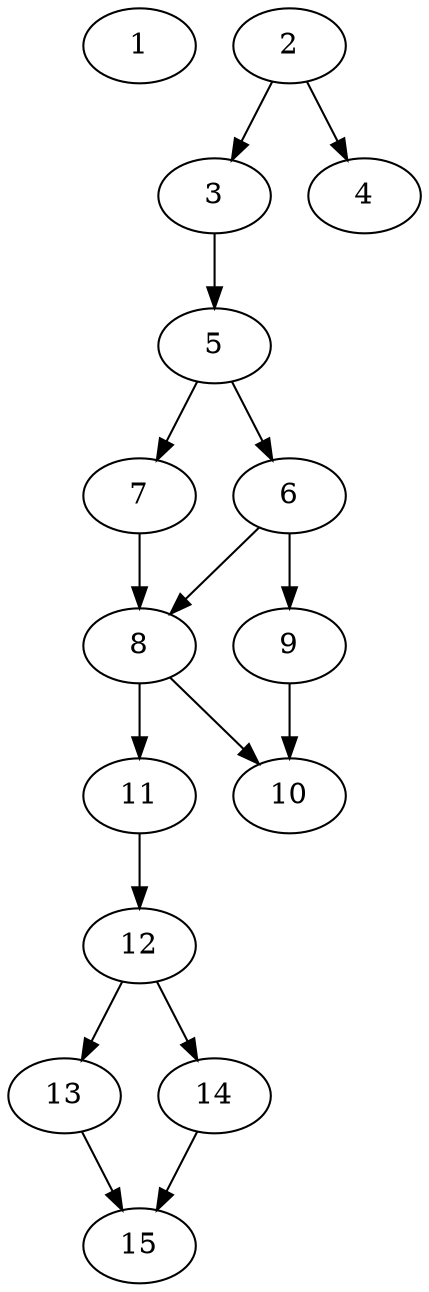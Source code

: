 // DAG automatically generated by daggen at Thu Oct  3 13:59:26 2019
// ./daggen --dot -n 15 --ccr 0.4 --fat 0.3 --regular 0.7 --density 0.6 --mindata 5242880 --maxdata 52428800 
digraph G {
  1 [size="112806400", alpha="0.07", expect_size="45122560"] 
  2 [size="84587520", alpha="0.04", expect_size="33835008"] 
  2 -> 3 [size ="33835008"]
  2 -> 4 [size ="33835008"]
  3 [size="127695360", alpha="0.12", expect_size="51078144"] 
  3 -> 5 [size ="51078144"]
  4 [size="29022720", alpha="0.10", expect_size="11609088"] 
  5 [size="59368960", alpha="0.04", expect_size="23747584"] 
  5 -> 6 [size ="23747584"]
  5 -> 7 [size ="23747584"]
  6 [size="91832320", alpha="0.10", expect_size="36732928"] 
  6 -> 8 [size ="36732928"]
  6 -> 9 [size ="36732928"]
  7 [size="126502400", alpha="0.16", expect_size="50600960"] 
  7 -> 8 [size ="50600960"]
  8 [size="103004160", alpha="0.07", expect_size="41201664"] 
  8 -> 10 [size ="41201664"]
  8 -> 11 [size ="41201664"]
  9 [size="37245440", alpha="0.02", expect_size="14898176"] 
  9 -> 10 [size ="14898176"]
  10 [size="22474240", alpha="0.16", expect_size="8989696"] 
  11 [size="46868480", alpha="0.03", expect_size="18747392"] 
  11 -> 12 [size ="18747392"]
  12 [size="85683200", alpha="0.15", expect_size="34273280"] 
  12 -> 13 [size ="34273280"]
  12 -> 14 [size ="34273280"]
  13 [size="111562240", alpha="0.16", expect_size="44624896"] 
  13 -> 15 [size ="44624896"]
  14 [size="63106560", alpha="0.09", expect_size="25242624"] 
  14 -> 15 [size ="25242624"]
  15 [size="119541760", alpha="0.02", expect_size="47816704"] 
}
